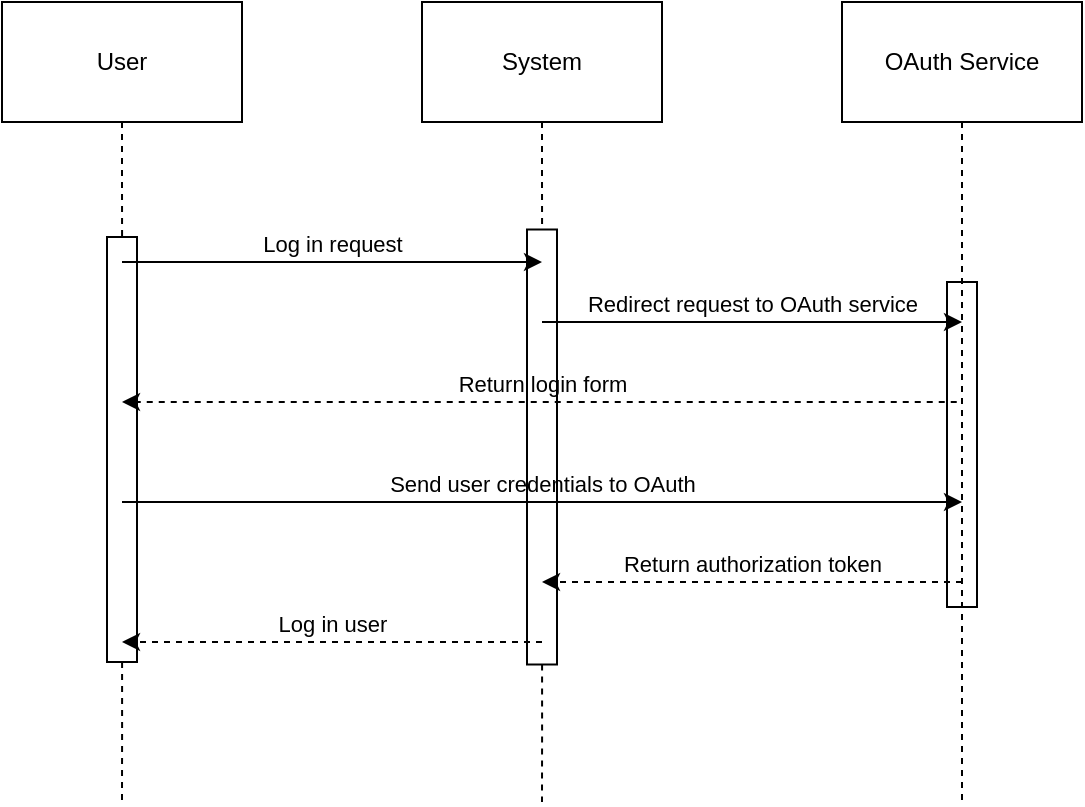 <mxfile version="24.8.3">
  <diagram name="Page-1" id="m6nCgnZbz1Dux84fmxKQ">
    <mxGraphModel dx="2074" dy="1140" grid="1" gridSize="10" guides="1" tooltips="1" connect="1" arrows="1" fold="1" page="1" pageScale="1" pageWidth="1100" pageHeight="850" math="0" shadow="0">
      <root>
        <mxCell id="0" />
        <mxCell id="1" parent="0" />
        <mxCell id="n2WNURQvMB2kGrWSzTq2-4" style="edgeStyle=orthogonalEdgeStyle;rounded=0;orthogonalLoop=1;jettySize=auto;html=1;dashed=1;endArrow=none;endFill=0;" parent="1" source="XnPz1HvAh7t-US4KuUOU-1" edge="1">
          <mxGeometry relative="1" as="geometry">
            <mxPoint x="130" y="460" as="targetPoint" />
          </mxGeometry>
        </mxCell>
        <mxCell id="n2WNURQvMB2kGrWSzTq2-1" value="User" style="rounded=0;whiteSpace=wrap;html=1;fillColor=none;" parent="1" vertex="1">
          <mxGeometry x="70" y="60" width="120" height="60" as="geometry" />
        </mxCell>
        <mxCell id="n2WNURQvMB2kGrWSzTq2-5" style="edgeStyle=orthogonalEdgeStyle;rounded=0;orthogonalLoop=1;jettySize=auto;html=1;dashed=1;endArrow=none;endFill=0;" parent="1" source="XnPz1HvAh7t-US4KuUOU-3" edge="1">
          <mxGeometry relative="1" as="geometry">
            <mxPoint x="340" y="460" as="targetPoint" />
          </mxGeometry>
        </mxCell>
        <mxCell id="n2WNURQvMB2kGrWSzTq2-2" value="System" style="rounded=0;whiteSpace=wrap;html=1;fillColor=none;" parent="1" vertex="1">
          <mxGeometry x="280" y="60" width="120" height="60" as="geometry" />
        </mxCell>
        <mxCell id="n2WNURQvMB2kGrWSzTq2-6" style="edgeStyle=orthogonalEdgeStyle;rounded=0;orthogonalLoop=1;jettySize=auto;html=1;dashed=1;endArrow=none;endFill=0;" parent="1" source="n2WNURQvMB2kGrWSzTq2-3" edge="1">
          <mxGeometry relative="1" as="geometry">
            <mxPoint x="550" y="460" as="targetPoint" />
          </mxGeometry>
        </mxCell>
        <mxCell id="n2WNURQvMB2kGrWSzTq2-3" value="OAuth Service" style="rounded=0;whiteSpace=wrap;html=1;fillColor=none;" parent="1" vertex="1">
          <mxGeometry x="490" y="60" width="120" height="60" as="geometry" />
        </mxCell>
        <mxCell id="n2WNURQvMB2kGrWSzTq2-7" value="Log in request" style="endArrow=classic;html=1;rounded=0;endFill=1;verticalAlign=bottom;labelBackgroundColor=none;" parent="1" edge="1">
          <mxGeometry width="50" height="50" relative="1" as="geometry">
            <mxPoint x="130" y="190" as="sourcePoint" />
            <mxPoint x="340" y="190" as="targetPoint" />
            <Array as="points" />
          </mxGeometry>
        </mxCell>
        <mxCell id="n2WNURQvMB2kGrWSzTq2-8" value="Redirect request to OAuth service" style="endArrow=classic;html=1;rounded=0;endFill=1;verticalAlign=bottom;labelBackgroundColor=none;" parent="1" edge="1">
          <mxGeometry width="50" height="50" relative="1" as="geometry">
            <mxPoint x="340" y="220" as="sourcePoint" />
            <mxPoint x="550" y="220" as="targetPoint" />
          </mxGeometry>
        </mxCell>
        <mxCell id="n2WNURQvMB2kGrWSzTq2-9" value="Return login form" style="endArrow=none;html=1;rounded=0;verticalAlign=bottom;startArrow=classic;startFill=1;labelBackgroundColor=none;dashed=1;" parent="1" edge="1">
          <mxGeometry width="50" height="50" relative="1" as="geometry">
            <mxPoint x="130" y="260" as="sourcePoint" />
            <mxPoint x="550" y="260" as="targetPoint" />
          </mxGeometry>
        </mxCell>
        <mxCell id="n2WNURQvMB2kGrWSzTq2-10" value="Send user credentials to OAuth" style="endArrow=classic;html=1;rounded=0;verticalAlign=bottom;labelBackgroundColor=none;" parent="1" edge="1">
          <mxGeometry width="50" height="50" relative="1" as="geometry">
            <mxPoint x="130" y="310" as="sourcePoint" />
            <mxPoint x="550" y="310" as="targetPoint" />
          </mxGeometry>
        </mxCell>
        <mxCell id="n2WNURQvMB2kGrWSzTq2-11" value="Return authorization token" style="endArrow=classic;html=1;rounded=0;verticalAlign=bottom;labelBackgroundColor=none;dashed=1;" parent="1" edge="1">
          <mxGeometry width="50" height="50" relative="1" as="geometry">
            <mxPoint x="550" y="350" as="sourcePoint" />
            <mxPoint x="340" y="350" as="targetPoint" />
          </mxGeometry>
        </mxCell>
        <mxCell id="n2WNURQvMB2kGrWSzTq2-12" value="Log in user" style="endArrow=classic;html=1;rounded=0;verticalAlign=bottom;labelBackgroundColor=none;dashed=1;" parent="1" edge="1">
          <mxGeometry width="50" height="50" relative="1" as="geometry">
            <mxPoint x="340" y="380" as="sourcePoint" />
            <mxPoint x="130" y="380" as="targetPoint" />
          </mxGeometry>
        </mxCell>
        <mxCell id="XnPz1HvAh7t-US4KuUOU-2" value="" style="edgeStyle=orthogonalEdgeStyle;rounded=0;orthogonalLoop=1;jettySize=auto;html=1;dashed=1;endArrow=none;endFill=0;" edge="1" parent="1" source="n2WNURQvMB2kGrWSzTq2-1" target="XnPz1HvAh7t-US4KuUOU-1">
          <mxGeometry relative="1" as="geometry">
            <mxPoint x="130" y="460" as="targetPoint" />
            <mxPoint x="130" y="120" as="sourcePoint" />
          </mxGeometry>
        </mxCell>
        <mxCell id="XnPz1HvAh7t-US4KuUOU-1" value="" style="rounded=0;whiteSpace=wrap;html=1;rotation=-90;fillColor=none;" vertex="1" parent="1">
          <mxGeometry x="23.75" y="276.25" width="212.5" height="15" as="geometry" />
        </mxCell>
        <mxCell id="XnPz1HvAh7t-US4KuUOU-4" value="" style="edgeStyle=orthogonalEdgeStyle;rounded=0;orthogonalLoop=1;jettySize=auto;html=1;dashed=1;endArrow=none;endFill=0;" edge="1" parent="1" source="n2WNURQvMB2kGrWSzTq2-2" target="XnPz1HvAh7t-US4KuUOU-3">
          <mxGeometry relative="1" as="geometry">
            <mxPoint x="340" y="460" as="targetPoint" />
            <mxPoint x="340" y="120" as="sourcePoint" />
          </mxGeometry>
        </mxCell>
        <mxCell id="XnPz1HvAh7t-US4KuUOU-3" value="" style="rounded=0;whiteSpace=wrap;html=1;rotation=-90;fillColor=none;" vertex="1" parent="1">
          <mxGeometry x="231.25" y="275" width="217.5" height="15" as="geometry" />
        </mxCell>
        <mxCell id="XnPz1HvAh7t-US4KuUOU-5" value="" style="rounded=0;whiteSpace=wrap;html=1;rotation=-90;fillColor=none;" vertex="1" parent="1">
          <mxGeometry x="468.75" y="273.75" width="162.5" height="15" as="geometry" />
        </mxCell>
      </root>
    </mxGraphModel>
  </diagram>
</mxfile>
